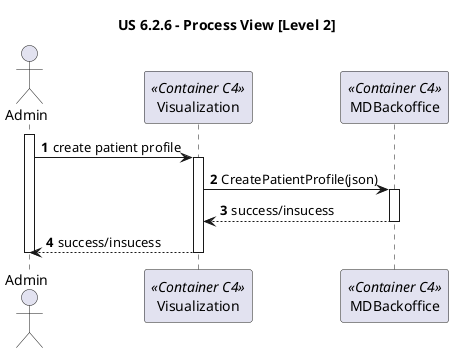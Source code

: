 @startuml

title "US 6.2.6 - Process View [Level 2]"

autonumber

actor Admin as ADM
participant "Visualization" as VIS <<Container C4>>
participant "MDBackoffice" as SYS <<Container C4>>

activate ADM
ADM -> VIS : create patient profile
activate VIS

VIS -> SYS : CreatePatientProfile(json)
activate SYS

SYS --> VIS: success/insucess
deactivate SYS

VIS --> ADM : success/insucess
deactivate VIS
deactivate ADM

@enduml